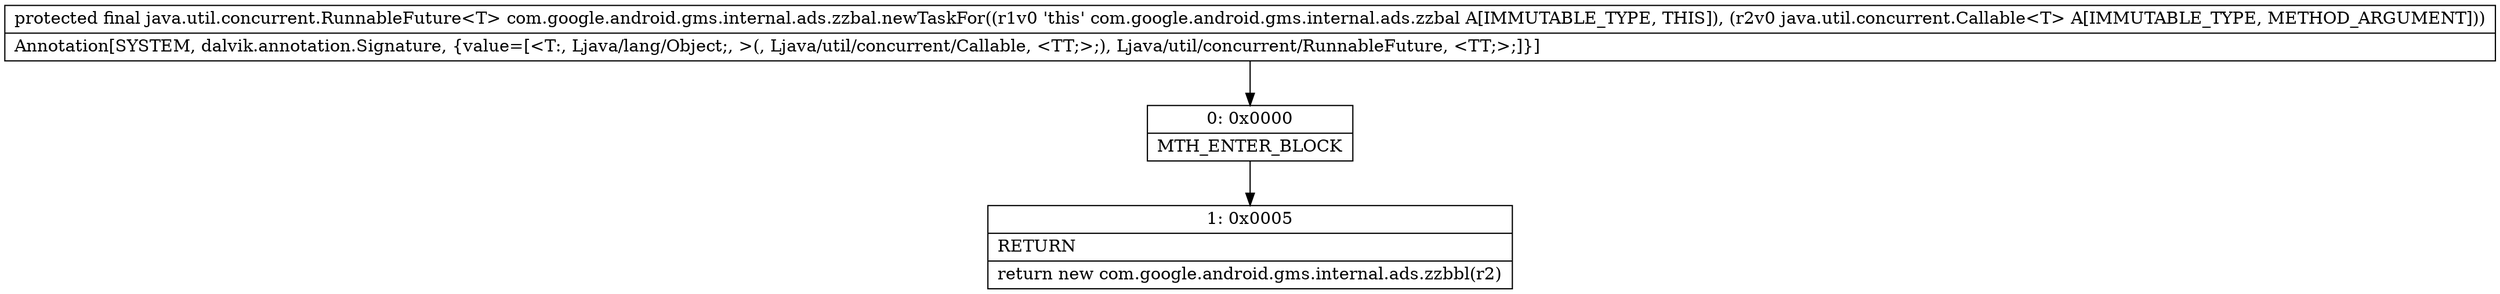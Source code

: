 digraph "CFG forcom.google.android.gms.internal.ads.zzbal.newTaskFor(Ljava\/util\/concurrent\/Callable;)Ljava\/util\/concurrent\/RunnableFuture;" {
Node_0 [shape=record,label="{0\:\ 0x0000|MTH_ENTER_BLOCK\l}"];
Node_1 [shape=record,label="{1\:\ 0x0005|RETURN\l|return new com.google.android.gms.internal.ads.zzbbl(r2)\l}"];
MethodNode[shape=record,label="{protected final java.util.concurrent.RunnableFuture\<T\> com.google.android.gms.internal.ads.zzbal.newTaskFor((r1v0 'this' com.google.android.gms.internal.ads.zzbal A[IMMUTABLE_TYPE, THIS]), (r2v0 java.util.concurrent.Callable\<T\> A[IMMUTABLE_TYPE, METHOD_ARGUMENT]))  | Annotation[SYSTEM, dalvik.annotation.Signature, \{value=[\<T:, Ljava\/lang\/Object;, \>(, Ljava\/util\/concurrent\/Callable, \<TT;\>;), Ljava\/util\/concurrent\/RunnableFuture, \<TT;\>;]\}]\l}"];
MethodNode -> Node_0;
Node_0 -> Node_1;
}

